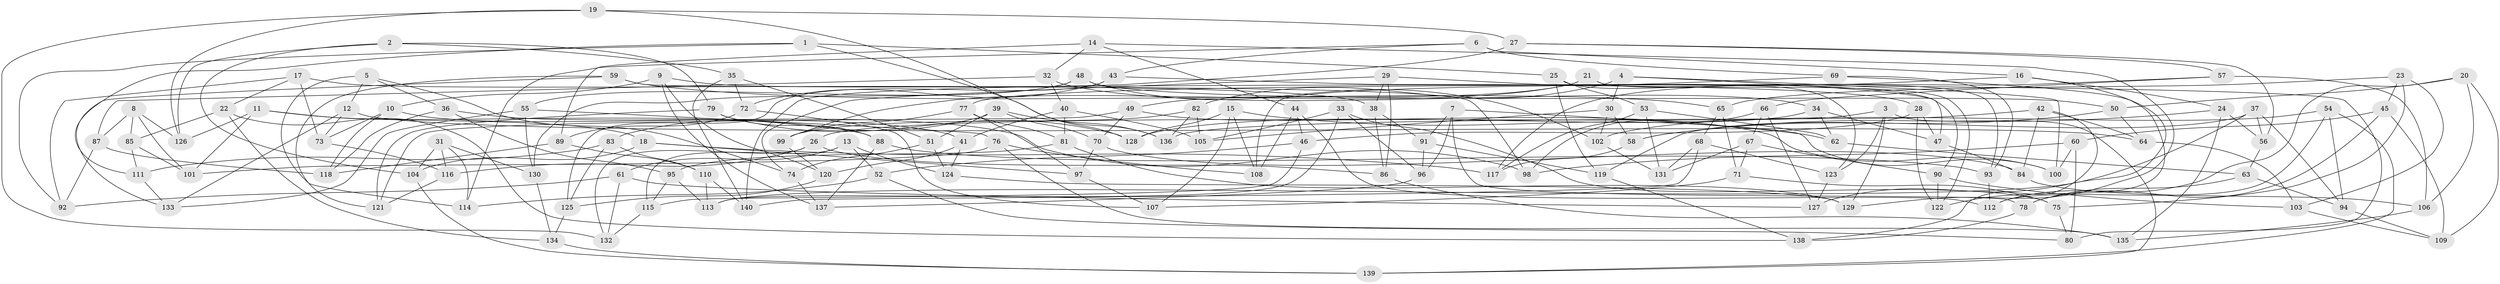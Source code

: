 // Generated by graph-tools (version 1.1) at 2025/57/03/09/25 04:57:20]
// undirected, 140 vertices, 280 edges
graph export_dot {
graph [start="1"]
  node [color=gray90,style=filled];
  1;
  2;
  3;
  4;
  5;
  6;
  7;
  8;
  9;
  10;
  11;
  12;
  13;
  14;
  15;
  16;
  17;
  18;
  19;
  20;
  21;
  22;
  23;
  24;
  25;
  26;
  27;
  28;
  29;
  30;
  31;
  32;
  33;
  34;
  35;
  36;
  37;
  38;
  39;
  40;
  41;
  42;
  43;
  44;
  45;
  46;
  47;
  48;
  49;
  50;
  51;
  52;
  53;
  54;
  55;
  56;
  57;
  58;
  59;
  60;
  61;
  62;
  63;
  64;
  65;
  66;
  67;
  68;
  69;
  70;
  71;
  72;
  73;
  74;
  75;
  76;
  77;
  78;
  79;
  80;
  81;
  82;
  83;
  84;
  85;
  86;
  87;
  88;
  89;
  90;
  91;
  92;
  93;
  94;
  95;
  96;
  97;
  98;
  99;
  100;
  101;
  102;
  103;
  104;
  105;
  106;
  107;
  108;
  109;
  110;
  111;
  112;
  113;
  114;
  115;
  116;
  117;
  118;
  119;
  120;
  121;
  122;
  123;
  124;
  125;
  126;
  127;
  128;
  129;
  130;
  131;
  132;
  133;
  134;
  135;
  136;
  137;
  138;
  139;
  140;
  1 -- 136;
  1 -- 25;
  1 -- 111;
  1 -- 92;
  2 -- 35;
  2 -- 79;
  2 -- 104;
  2 -- 126;
  3 -- 123;
  3 -- 139;
  3 -- 129;
  3 -- 26;
  4 -- 82;
  4 -- 47;
  4 -- 100;
  4 -- 30;
  5 -- 12;
  5 -- 74;
  5 -- 114;
  5 -- 36;
  6 -- 16;
  6 -- 43;
  6 -- 114;
  6 -- 69;
  7 -- 96;
  7 -- 100;
  7 -- 91;
  7 -- 78;
  8 -- 101;
  8 -- 85;
  8 -- 87;
  8 -- 126;
  9 -- 28;
  9 -- 120;
  9 -- 10;
  9 -- 137;
  10 -- 73;
  10 -- 118;
  10 -- 98;
  11 -- 18;
  11 -- 88;
  11 -- 101;
  11 -- 126;
  12 -- 64;
  12 -- 73;
  12 -- 133;
  13 -- 61;
  13 -- 52;
  13 -- 124;
  13 -- 115;
  14 -- 32;
  14 -- 44;
  14 -- 129;
  14 -- 89;
  15 -- 107;
  15 -- 108;
  15 -- 62;
  15 -- 128;
  16 -- 24;
  16 -- 108;
  16 -- 127;
  17 -- 92;
  17 -- 38;
  17 -- 22;
  17 -- 73;
  18 -- 97;
  18 -- 117;
  18 -- 104;
  19 -- 27;
  19 -- 132;
  19 -- 128;
  19 -- 126;
  20 -- 112;
  20 -- 109;
  20 -- 106;
  20 -- 50;
  21 -- 49;
  21 -- 99;
  21 -- 122;
  21 -- 93;
  22 -- 134;
  22 -- 138;
  22 -- 85;
  23 -- 65;
  23 -- 45;
  23 -- 75;
  23 -- 103;
  24 -- 56;
  24 -- 58;
  24 -- 135;
  25 -- 123;
  25 -- 53;
  25 -- 119;
  26 -- 132;
  26 -- 116;
  26 -- 86;
  27 -- 57;
  27 -- 140;
  27 -- 56;
  28 -- 47;
  28 -- 46;
  28 -- 122;
  29 -- 86;
  29 -- 90;
  29 -- 74;
  29 -- 38;
  30 -- 105;
  30 -- 102;
  30 -- 58;
  31 -- 130;
  31 -- 114;
  31 -- 104;
  31 -- 116;
  32 -- 40;
  32 -- 34;
  32 -- 87;
  33 -- 75;
  33 -- 113;
  33 -- 96;
  33 -- 105;
  34 -- 128;
  34 -- 47;
  34 -- 62;
  35 -- 51;
  35 -- 140;
  35 -- 72;
  36 -- 41;
  36 -- 95;
  36 -- 118;
  37 -- 94;
  37 -- 113;
  37 -- 56;
  37 -- 119;
  38 -- 86;
  38 -- 91;
  39 -- 51;
  39 -- 70;
  39 -- 136;
  39 -- 83;
  40 -- 41;
  40 -- 81;
  40 -- 105;
  41 -- 120;
  41 -- 124;
  42 -- 64;
  42 -- 138;
  42 -- 84;
  42 -- 136;
  43 -- 80;
  43 -- 125;
  43 -- 72;
  44 -- 108;
  44 -- 46;
  44 -- 112;
  45 -- 78;
  45 -- 60;
  45 -- 109;
  46 -- 115;
  46 -- 52;
  47 -- 84;
  48 -- 50;
  48 -- 55;
  48 -- 130;
  48 -- 102;
  49 -- 70;
  49 -- 121;
  49 -- 100;
  50 -- 58;
  50 -- 64;
  51 -- 74;
  51 -- 124;
  52 -- 114;
  52 -- 80;
  53 -- 62;
  53 -- 131;
  53 -- 117;
  54 -- 112;
  54 -- 94;
  54 -- 102;
  54 -- 139;
  55 -- 133;
  55 -- 76;
  55 -- 130;
  56 -- 63;
  57 -- 66;
  57 -- 117;
  57 -- 106;
  58 -- 117;
  59 -- 121;
  59 -- 98;
  59 -- 133;
  59 -- 65;
  60 -- 80;
  60 -- 100;
  60 -- 98;
  61 -- 92;
  61 -- 132;
  61 -- 127;
  62 -- 63;
  63 -- 78;
  63 -- 94;
  64 -- 103;
  65 -- 68;
  65 -- 71;
  66 -- 98;
  66 -- 67;
  66 -- 127;
  67 -- 90;
  67 -- 71;
  67 -- 131;
  68 -- 140;
  68 -- 123;
  68 -- 131;
  69 -- 77;
  69 -- 93;
  69 -- 122;
  70 -- 97;
  70 -- 84;
  71 -- 75;
  71 -- 107;
  72 -- 107;
  72 -- 89;
  73 -- 116;
  74 -- 137;
  75 -- 80;
  76 -- 135;
  76 -- 101;
  76 -- 108;
  77 -- 99;
  77 -- 97;
  77 -- 81;
  78 -- 138;
  79 -- 121;
  79 -- 88;
  79 -- 128;
  81 -- 95;
  81 -- 129;
  82 -- 99;
  82 -- 136;
  82 -- 105;
  83 -- 111;
  83 -- 125;
  83 -- 110;
  84 -- 106;
  85 -- 111;
  85 -- 101;
  86 -- 135;
  87 -- 118;
  87 -- 92;
  88 -- 137;
  88 -- 93;
  89 -- 118;
  89 -- 110;
  90 -- 122;
  90 -- 103;
  91 -- 96;
  91 -- 119;
  93 -- 112;
  94 -- 109;
  95 -- 115;
  95 -- 113;
  96 -- 137;
  97 -- 107;
  99 -- 120;
  102 -- 131;
  103 -- 109;
  104 -- 139;
  106 -- 135;
  110 -- 113;
  110 -- 140;
  111 -- 133;
  115 -- 132;
  116 -- 121;
  119 -- 138;
  120 -- 125;
  123 -- 127;
  124 -- 129;
  125 -- 134;
  130 -- 134;
  134 -- 139;
}
